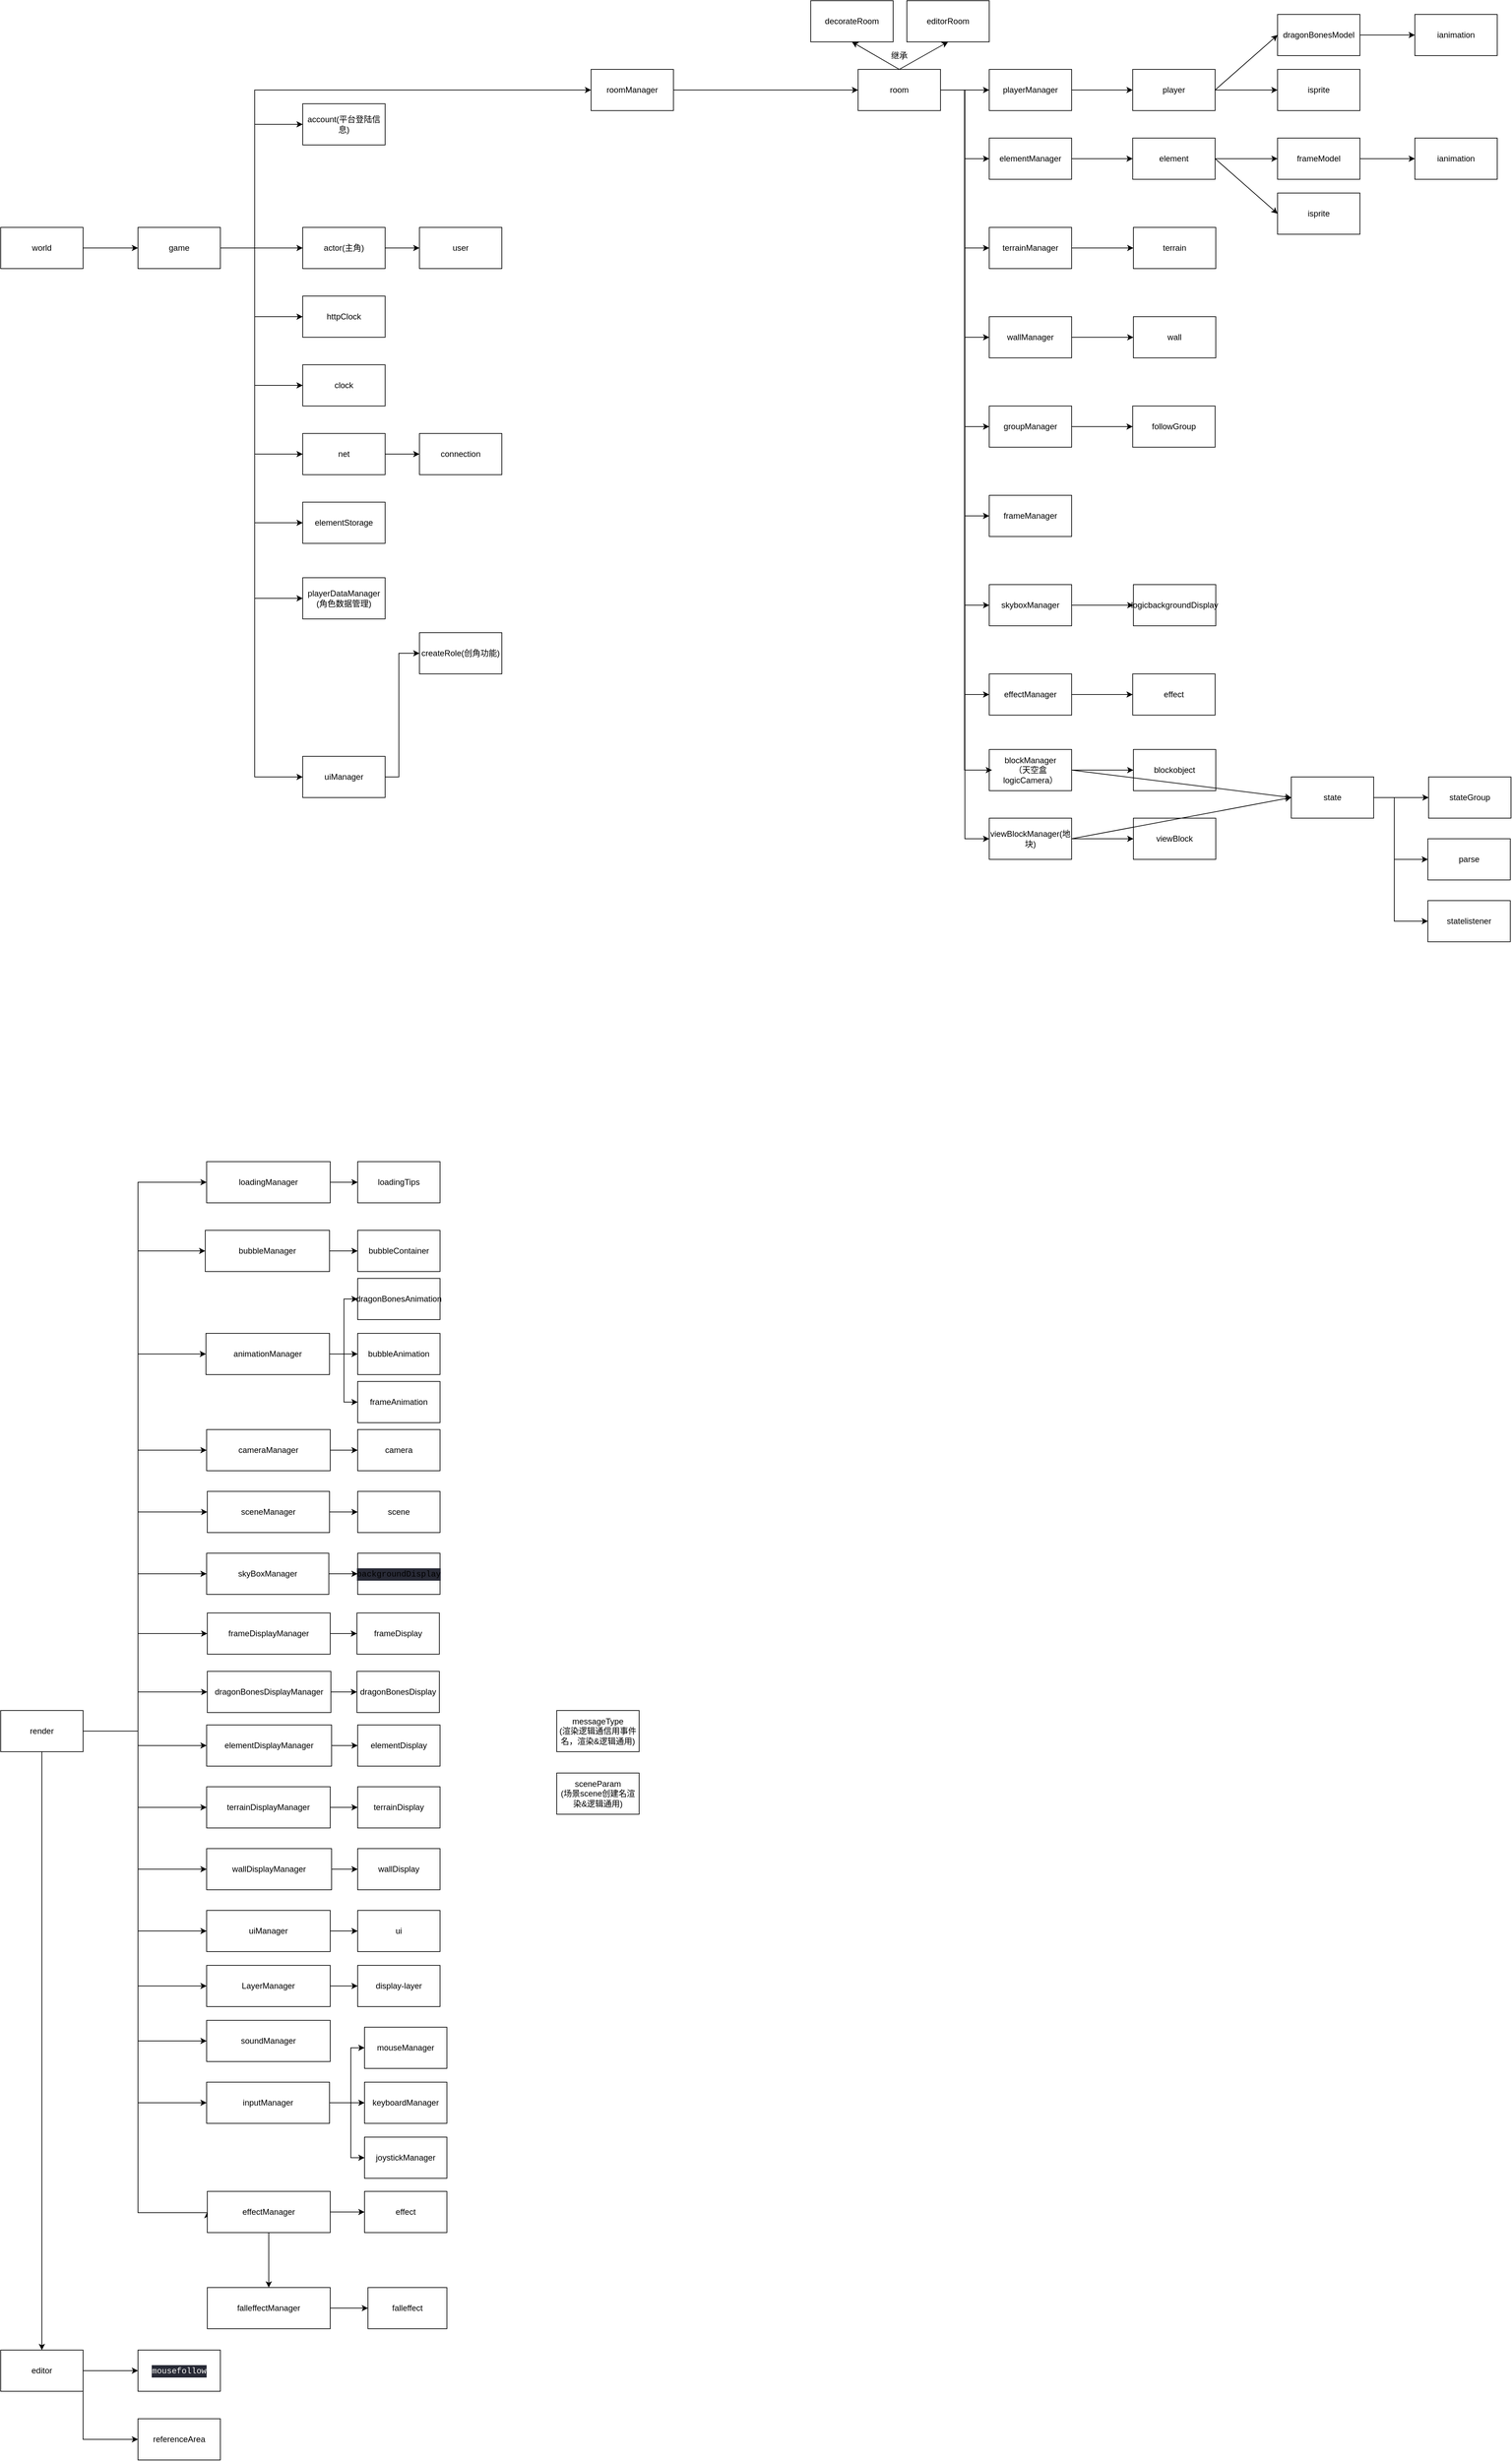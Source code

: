 <mxfile version="13.1.3">
    <diagram id="6hGFLwfOUW9BJ-s0fimq" name="Page-1">
        <mxGraphModel dx="997" dy="442" grid="1" gridSize="10" guides="1" tooltips="1" connect="1" arrows="1" fold="1" page="1" pageScale="1" pageWidth="3300" pageHeight="4681" math="0" shadow="0">
            <root>
                <mxCell id="0"/>
                <mxCell id="1" parent="0"/>
                <mxCell id="109" value="" style="edgeStyle=orthogonalEdgeStyle;rounded=0;orthogonalLoop=1;jettySize=auto;html=1;" parent="1" source="3" target="108" edge="1">
                    <mxGeometry relative="1" as="geometry">
                        <Array as="points">
                            <mxPoint x="240" y="2529"/>
                            <mxPoint x="240" y="2300"/>
                        </Array>
                    </mxGeometry>
                </mxCell>
                <mxCell id="117" value="" style="edgeStyle=orthogonalEdgeStyle;rounded=0;orthogonalLoop=1;jettySize=auto;html=1;" parent="1" source="3" target="116" edge="1">
                    <mxGeometry relative="1" as="geometry">
                        <Array as="points">
                            <mxPoint x="240" y="2529"/>
                            <mxPoint x="240" y="2210"/>
                        </Array>
                    </mxGeometry>
                </mxCell>
                <mxCell id="121" value="" style="edgeStyle=orthogonalEdgeStyle;rounded=0;orthogonalLoop=1;jettySize=auto;html=1;" parent="1" source="3" target="120" edge="1">
                    <mxGeometry relative="1" as="geometry">
                        <Array as="points">
                            <mxPoint x="240" y="2529"/>
                            <mxPoint x="240" y="2120"/>
                        </Array>
                    </mxGeometry>
                </mxCell>
                <mxCell id="125" value="" style="edgeStyle=orthogonalEdgeStyle;rounded=0;orthogonalLoop=1;jettySize=auto;html=1;" parent="1" source="3" target="124" edge="1">
                    <mxGeometry relative="1" as="geometry">
                        <Array as="points">
                            <mxPoint x="240" y="2529"/>
                            <mxPoint x="240" y="1980"/>
                        </Array>
                    </mxGeometry>
                </mxCell>
                <mxCell id="135" value="" style="edgeStyle=orthogonalEdgeStyle;rounded=0;orthogonalLoop=1;jettySize=auto;html=1;" parent="1" source="3" target="134" edge="1">
                    <mxGeometry relative="1" as="geometry">
                        <Array as="points">
                            <mxPoint x="240" y="2529"/>
                            <mxPoint x="240" y="1830"/>
                        </Array>
                    </mxGeometry>
                </mxCell>
                <mxCell id="141" value="" style="edgeStyle=orthogonalEdgeStyle;rounded=0;orthogonalLoop=1;jettySize=auto;html=1;" parent="1" source="3" target="140" edge="1">
                    <mxGeometry relative="1" as="geometry">
                        <Array as="points">
                            <mxPoint x="240" y="2529"/>
                            <mxPoint x="240" y="2550"/>
                        </Array>
                    </mxGeometry>
                </mxCell>
                <mxCell id="145" value="" style="edgeStyle=orthogonalEdgeStyle;rounded=0;orthogonalLoop=1;jettySize=auto;html=1;" parent="1" source="3" target="144" edge="1">
                    <mxGeometry relative="1" as="geometry">
                        <Array as="points">
                            <mxPoint x="240" y="2529"/>
                            <mxPoint x="240" y="2640"/>
                        </Array>
                    </mxGeometry>
                </mxCell>
                <mxCell id="149" value="" style="edgeStyle=orthogonalEdgeStyle;rounded=0;orthogonalLoop=1;jettySize=auto;html=1;entryX=0;entryY=0.5;entryDx=0;entryDy=0;" parent="1" source="3" target="77" edge="1">
                    <mxGeometry relative="1" as="geometry">
                        <mxPoint x="100" y="2419" as="targetPoint"/>
                        <Array as="points">
                            <mxPoint x="240" y="2529"/>
                            <mxPoint x="240" y="2387"/>
                        </Array>
                    </mxGeometry>
                </mxCell>
                <mxCell id="151" value="" style="edgeStyle=orthogonalEdgeStyle;rounded=0;orthogonalLoop=1;jettySize=auto;html=1;entryX=0;entryY=0.5;entryDx=0;entryDy=0;" parent="1" source="3" target="78" edge="1">
                    <mxGeometry relative="1" as="geometry">
                        <mxPoint x="100" y="2419" as="targetPoint"/>
                        <Array as="points">
                            <mxPoint x="240" y="2529"/>
                            <mxPoint x="240" y="2472"/>
                        </Array>
                    </mxGeometry>
                </mxCell>
                <mxCell id="153" value="" style="edgeStyle=orthogonalEdgeStyle;rounded=0;orthogonalLoop=1;jettySize=auto;html=1;entryX=0;entryY=0.5;entryDx=0;entryDy=0;" parent="1" source="3" target="79" edge="1">
                    <mxGeometry relative="1" as="geometry">
                        <mxPoint x="100" y="2639" as="targetPoint"/>
                        <Array as="points">
                            <mxPoint x="240" y="2529"/>
                            <mxPoint x="240" y="2820"/>
                        </Array>
                    </mxGeometry>
                </mxCell>
                <mxCell id="155" value="" style="edgeStyle=orthogonalEdgeStyle;rounded=0;orthogonalLoop=1;jettySize=auto;html=1;entryX=0;entryY=0.5;entryDx=0;entryDy=0;" parent="1" source="3" target="80" edge="1">
                    <mxGeometry relative="1" as="geometry">
                        <mxPoint x="100" y="2639" as="targetPoint"/>
                        <Array as="points">
                            <mxPoint x="240" y="2529"/>
                            <mxPoint x="240" y="2900"/>
                        </Array>
                    </mxGeometry>
                </mxCell>
                <mxCell id="157" value="" style="edgeStyle=orthogonalEdgeStyle;rounded=0;orthogonalLoop=1;jettySize=auto;html=1;entryX=0;entryY=0.5;entryDx=0;entryDy=0;" parent="1" source="3" target="104" edge="1">
                    <mxGeometry relative="1" as="geometry">
                        <mxPoint x="100" y="2639" as="targetPoint"/>
                        <Array as="points">
                            <mxPoint x="240" y="2529"/>
                            <mxPoint x="240" y="2980"/>
                        </Array>
                    </mxGeometry>
                </mxCell>
                <mxCell id="159" value="" style="edgeStyle=orthogonalEdgeStyle;rounded=0;orthogonalLoop=1;jettySize=auto;html=1;entryX=0;entryY=0.5;entryDx=0;entryDy=0;" parent="1" source="3" target="94" edge="1">
                    <mxGeometry relative="1" as="geometry">
                        <mxPoint x="290" y="3100" as="targetPoint"/>
                        <Array as="points">
                            <mxPoint x="240" y="2529"/>
                            <mxPoint x="240" y="3070"/>
                        </Array>
                    </mxGeometry>
                </mxCell>
                <mxCell id="161" value="" style="edgeStyle=orthogonalEdgeStyle;rounded=0;orthogonalLoop=1;jettySize=auto;html=1;entryX=0;entryY=0.5;entryDx=0;entryDy=0;" parent="1" source="3" target="102" edge="1">
                    <mxGeometry relative="1" as="geometry">
                        <mxPoint x="140" y="3040" as="targetPoint"/>
                        <Array as="points">
                            <mxPoint x="240" y="2529"/>
                            <mxPoint x="240" y="3230"/>
                        </Array>
                    </mxGeometry>
                </mxCell>
                <mxCell id="171" value="" style="edgeStyle=orthogonalEdgeStyle;rounded=0;orthogonalLoop=1;jettySize=auto;html=1;entryX=0;entryY=0.5;entryDx=0;entryDy=0;" parent="1" source="3" target="168" edge="1">
                    <mxGeometry relative="1" as="geometry">
                        <mxPoint x="100" y="2639" as="targetPoint"/>
                        <Array as="points">
                            <mxPoint x="240" y="2529"/>
                            <mxPoint x="240" y="2730"/>
                        </Array>
                    </mxGeometry>
                </mxCell>
                <mxCell id="173" value="" style="edgeStyle=orthogonalEdgeStyle;rounded=0;orthogonalLoop=1;jettySize=auto;html=1;" parent="1" source="3" target="172" edge="1">
                    <mxGeometry relative="1" as="geometry">
                        <Array as="points">
                            <mxPoint x="240" y="2529"/>
                            <mxPoint x="240" y="1730"/>
                        </Array>
                    </mxGeometry>
                </mxCell>
                <mxCell id="181" value="" style="edgeStyle=orthogonalEdgeStyle;rounded=0;orthogonalLoop=1;jettySize=auto;html=1;" parent="1" source="3" target="180" edge="1">
                    <mxGeometry relative="1" as="geometry"/>
                </mxCell>
                <mxCell id="3" value="render" style="rounded=0;whiteSpace=wrap;html=1;" parent="1" vertex="1">
                    <mxGeometry x="40" y="2499" width="120" height="60" as="geometry"/>
                </mxCell>
                <mxCell id="183" value="" style="edgeStyle=orthogonalEdgeStyle;rounded=0;orthogonalLoop=1;jettySize=auto;html=1;" parent="1" source="180" target="182" edge="1">
                    <mxGeometry relative="1" as="geometry"/>
                </mxCell>
                <mxCell id="185" value="" style="edgeStyle=orthogonalEdgeStyle;rounded=0;orthogonalLoop=1;jettySize=auto;html=1;" parent="1" source="180" target="184" edge="1">
                    <mxGeometry relative="1" as="geometry">
                        <Array as="points">
                            <mxPoint x="160" y="3560"/>
                        </Array>
                    </mxGeometry>
                </mxCell>
                <mxCell id="180" value="editor" style="rounded=0;whiteSpace=wrap;html=1;" parent="1" vertex="1">
                    <mxGeometry x="40" y="3430" width="120" height="60" as="geometry"/>
                </mxCell>
                <mxCell id="184" value="referenceArea" style="rounded=0;whiteSpace=wrap;html=1;" parent="1" vertex="1">
                    <mxGeometry x="240" y="3530" width="120" height="60" as="geometry"/>
                </mxCell>
                <mxCell id="182" value="&lt;div style=&quot;color: rgb(246 , 246 , 244) ; background-color: rgb(40 , 42 , 54) ; font-family: &amp;#34;menlo&amp;#34; , &amp;#34;monaco&amp;#34; , &amp;#34;courier new&amp;#34; , monospace ; line-height: 18px&quot;&gt;mousefollow&lt;/div&gt;" style="rounded=0;whiteSpace=wrap;html=1;" parent="1" vertex="1">
                    <mxGeometry x="240" y="3430" width="120" height="60" as="geometry"/>
                </mxCell>
                <mxCell id="175" value="" style="edgeStyle=orthogonalEdgeStyle;rounded=0;orthogonalLoop=1;jettySize=auto;html=1;" parent="1" source="172" target="174" edge="1">
                    <mxGeometry relative="1" as="geometry"/>
                </mxCell>
                <mxCell id="172" value="loadingManager" style="rounded=0;whiteSpace=wrap;html=1;" parent="1" vertex="1">
                    <mxGeometry x="340" y="1700" width="180" height="60" as="geometry"/>
                </mxCell>
                <mxCell id="174" value="loadingTips" style="rounded=0;whiteSpace=wrap;html=1;" parent="1" vertex="1">
                    <mxGeometry x="560" y="1700" width="120" height="60" as="geometry"/>
                </mxCell>
                <mxCell id="147" value="" style="edgeStyle=orthogonalEdgeStyle;rounded=0;orthogonalLoop=1;jettySize=auto;html=1;" parent="1" source="144" target="146" edge="1">
                    <mxGeometry relative="1" as="geometry"/>
                </mxCell>
                <mxCell id="144" value="terrainDisplayManager" style="rounded=0;whiteSpace=wrap;html=1;" parent="1" vertex="1">
                    <mxGeometry x="340" y="2610" width="180" height="60" as="geometry"/>
                </mxCell>
                <mxCell id="146" value="terrainDisplay" style="rounded=0;whiteSpace=wrap;html=1;" parent="1" vertex="1">
                    <mxGeometry x="560" y="2610" width="120" height="60" as="geometry"/>
                </mxCell>
                <mxCell id="143" value="" style="edgeStyle=orthogonalEdgeStyle;rounded=0;orthogonalLoop=1;jettySize=auto;html=1;" parent="1" source="140" target="142" edge="1">
                    <mxGeometry relative="1" as="geometry"/>
                </mxCell>
                <mxCell id="140" value="elementDisplayManager" style="rounded=0;whiteSpace=wrap;html=1;" parent="1" vertex="1">
                    <mxGeometry x="340" y="2520" width="182" height="60" as="geometry"/>
                </mxCell>
                <mxCell id="142" value="elementDisplay" style="rounded=0;whiteSpace=wrap;html=1;" parent="1" vertex="1">
                    <mxGeometry x="560" y="2520" width="120" height="60" as="geometry"/>
                </mxCell>
                <mxCell id="137" value="" style="edgeStyle=orthogonalEdgeStyle;rounded=0;orthogonalLoop=1;jettySize=auto;html=1;" parent="1" source="134" target="136" edge="1">
                    <mxGeometry relative="1" as="geometry"/>
                </mxCell>
                <mxCell id="134" value="bubbleManager" style="rounded=0;whiteSpace=wrap;html=1;" parent="1" vertex="1">
                    <mxGeometry x="338" y="1800" width="181" height="60" as="geometry"/>
                </mxCell>
                <mxCell id="136" value="bubbleContainer" style="rounded=0;whiteSpace=wrap;html=1;" parent="1" vertex="1">
                    <mxGeometry x="560" y="1800" width="120" height="60" as="geometry"/>
                </mxCell>
                <mxCell id="127" value="" style="edgeStyle=orthogonalEdgeStyle;rounded=0;orthogonalLoop=1;jettySize=auto;html=1;" parent="1" source="124" target="126" edge="1">
                    <mxGeometry relative="1" as="geometry">
                        <Array as="points">
                            <mxPoint x="540" y="1980"/>
                            <mxPoint x="540" y="1900"/>
                        </Array>
                    </mxGeometry>
                </mxCell>
                <mxCell id="131" value="" style="edgeStyle=orthogonalEdgeStyle;rounded=0;orthogonalLoop=1;jettySize=auto;html=1;" parent="1" source="124" target="130" edge="1">
                    <mxGeometry relative="1" as="geometry"/>
                </mxCell>
                <mxCell id="133" value="" style="edgeStyle=orthogonalEdgeStyle;rounded=0;orthogonalLoop=1;jettySize=auto;html=1;" parent="1" source="124" target="132" edge="1">
                    <mxGeometry relative="1" as="geometry">
                        <Array as="points">
                            <mxPoint x="540" y="1980"/>
                            <mxPoint x="540" y="2050"/>
                        </Array>
                    </mxGeometry>
                </mxCell>
                <mxCell id="124" value="animationManager" style="rounded=0;whiteSpace=wrap;html=1;" parent="1" vertex="1">
                    <mxGeometry x="339" y="1950" width="180" height="60" as="geometry"/>
                </mxCell>
                <mxCell id="132" value="frameAnimation" style="rounded=0;whiteSpace=wrap;html=1;" parent="1" vertex="1">
                    <mxGeometry x="560" y="2020" width="120" height="60" as="geometry"/>
                </mxCell>
                <mxCell id="130" value="bubbleAnimation" style="rounded=0;whiteSpace=wrap;html=1;" parent="1" vertex="1">
                    <mxGeometry x="560" y="1950" width="120" height="60" as="geometry"/>
                </mxCell>
                <mxCell id="126" value="dragonBonesAnimation" style="rounded=0;whiteSpace=wrap;html=1;" parent="1" vertex="1">
                    <mxGeometry x="560" y="1870" width="120" height="60" as="geometry"/>
                </mxCell>
                <mxCell id="123" value="" style="edgeStyle=orthogonalEdgeStyle;rounded=0;orthogonalLoop=1;jettySize=auto;html=1;" parent="1" source="120" target="122" edge="1">
                    <mxGeometry relative="1" as="geometry"/>
                </mxCell>
                <mxCell id="120" value="cameraManager" style="rounded=0;whiteSpace=wrap;html=1;" parent="1" vertex="1">
                    <mxGeometry x="340" y="2090" width="180" height="60" as="geometry"/>
                </mxCell>
                <mxCell id="122" value="camera" style="rounded=0;whiteSpace=wrap;html=1;" parent="1" vertex="1">
                    <mxGeometry x="560" y="2090" width="120" height="60" as="geometry"/>
                </mxCell>
                <mxCell id="119" value="" style="edgeStyle=orthogonalEdgeStyle;rounded=0;orthogonalLoop=1;jettySize=auto;html=1;" parent="1" source="116" target="118" edge="1">
                    <mxGeometry relative="1" as="geometry"/>
                </mxCell>
                <mxCell id="116" value="sceneManager" style="rounded=0;whiteSpace=wrap;html=1;" parent="1" vertex="1">
                    <mxGeometry x="341" y="2180" width="178" height="60" as="geometry"/>
                </mxCell>
                <mxCell id="118" value="scene" style="rounded=0;whiteSpace=wrap;html=1;" parent="1" vertex="1">
                    <mxGeometry x="560" y="2180" width="120" height="60" as="geometry"/>
                </mxCell>
                <mxCell id="111" value="" style="edgeStyle=orthogonalEdgeStyle;rounded=0;orthogonalLoop=1;jettySize=auto;html=1;" parent="1" source="108" target="110" edge="1">
                    <mxGeometry relative="1" as="geometry"/>
                </mxCell>
                <mxCell id="108" value="skyBoxManager" style="rounded=0;whiteSpace=wrap;html=1;" parent="1" vertex="1">
                    <mxGeometry x="340" y="2270" width="178" height="60" as="geometry"/>
                </mxCell>
                <mxCell id="110" value="&lt;div style=&quot;background-color: rgb(40 , 42 , 54) ; font-family: &amp;#34;menlo&amp;#34; , &amp;#34;monaco&amp;#34; , &amp;#34;courier new&amp;#34; , monospace ; line-height: 18px&quot;&gt;backgroundDisplay&lt;/div&gt;" style="rounded=0;whiteSpace=wrap;html=1;" parent="1" vertex="1">
                    <mxGeometry x="560" y="2270" width="120" height="60" as="geometry"/>
                </mxCell>
                <mxCell id="104" value="soundManager" style="rounded=0;whiteSpace=wrap;html=1;" parent="1" vertex="1">
                    <mxGeometry x="340" y="2950" width="180" height="60" as="geometry"/>
                </mxCell>
                <mxCell id="107" value="" style="edgeStyle=orthogonalEdgeStyle;rounded=0;orthogonalLoop=1;jettySize=auto;html=1;" parent="1" source="102" target="106" edge="1">
                    <mxGeometry relative="1" as="geometry"/>
                </mxCell>
                <mxCell id="177" value="" style="edgeStyle=orthogonalEdgeStyle;rounded=0;orthogonalLoop=1;jettySize=auto;html=1;" parent="1" source="102" target="176" edge="1">
                    <mxGeometry relative="1" as="geometry"/>
                </mxCell>
                <mxCell id="102" value="effectManager" style="rounded=0;whiteSpace=wrap;html=1;" parent="1" vertex="1">
                    <mxGeometry x="341" y="3199" width="179" height="60" as="geometry"/>
                </mxCell>
                <mxCell id="179" value="" style="edgeStyle=orthogonalEdgeStyle;rounded=0;orthogonalLoop=1;jettySize=auto;html=1;" parent="1" source="176" target="178" edge="1">
                    <mxGeometry relative="1" as="geometry"/>
                </mxCell>
                <mxCell id="176" value="falleffectManager" style="rounded=0;whiteSpace=wrap;html=1;" parent="1" vertex="1">
                    <mxGeometry x="341" y="3339" width="179" height="60" as="geometry"/>
                </mxCell>
                <mxCell id="178" value="falleffect" style="rounded=0;whiteSpace=wrap;html=1;" parent="1" vertex="1">
                    <mxGeometry x="575" y="3339" width="115" height="60" as="geometry"/>
                </mxCell>
                <mxCell id="106" value="effect" style="rounded=0;whiteSpace=wrap;html=1;" parent="1" vertex="1">
                    <mxGeometry x="570" y="3199" width="120" height="60" as="geometry"/>
                </mxCell>
                <mxCell id="97" value="" style="edgeStyle=orthogonalEdgeStyle;rounded=0;orthogonalLoop=1;jettySize=auto;html=1;" parent="1" source="94" target="96" edge="1">
                    <mxGeometry relative="1" as="geometry"/>
                </mxCell>
                <mxCell id="99" value="" style="edgeStyle=orthogonalEdgeStyle;rounded=0;orthogonalLoop=1;jettySize=auto;html=1;" parent="1" source="94" target="98" edge="1">
                    <mxGeometry relative="1" as="geometry">
                        <Array as="points">
                            <mxPoint x="550" y="3070"/>
                            <mxPoint x="550" y="3150"/>
                        </Array>
                    </mxGeometry>
                </mxCell>
                <mxCell id="101" value="" style="edgeStyle=orthogonalEdgeStyle;rounded=0;orthogonalLoop=1;jettySize=auto;html=1;" parent="1" source="94" target="100" edge="1">
                    <mxGeometry relative="1" as="geometry">
                        <Array as="points">
                            <mxPoint x="550" y="3070"/>
                            <mxPoint x="550" y="2990"/>
                        </Array>
                    </mxGeometry>
                </mxCell>
                <mxCell id="94" value="inputManager" style="rounded=0;whiteSpace=wrap;html=1;" parent="1" vertex="1">
                    <mxGeometry x="340" y="3040" width="179" height="60" as="geometry"/>
                </mxCell>
                <mxCell id="100" value="mouseManager" style="rounded=0;whiteSpace=wrap;html=1;" parent="1" vertex="1">
                    <mxGeometry x="570" y="2960" width="120" height="60" as="geometry"/>
                </mxCell>
                <mxCell id="98" value="joystickManager" style="rounded=0;whiteSpace=wrap;html=1;" parent="1" vertex="1">
                    <mxGeometry x="570" y="3120" width="120" height="60" as="geometry"/>
                </mxCell>
                <mxCell id="96" value="keyboardManager" style="rounded=0;whiteSpace=wrap;html=1;" parent="1" vertex="1">
                    <mxGeometry x="570" y="3040" width="120" height="60" as="geometry"/>
                </mxCell>
                <mxCell id="112" value="" style="edgeStyle=orthogonalEdgeStyle;rounded=0;orthogonalLoop=1;jettySize=auto;html=1;" parent="1" source="77" target="81" edge="1">
                    <mxGeometry relative="1" as="geometry"/>
                </mxCell>
                <mxCell id="77" value="&lt;span&gt;frameDisplayManager&lt;/span&gt;" style="rounded=0;whiteSpace=wrap;html=1;" parent="1" vertex="1">
                    <mxGeometry x="341" y="2357" width="179" height="60" as="geometry"/>
                </mxCell>
                <mxCell id="113" value="" style="edgeStyle=orthogonalEdgeStyle;rounded=0;orthogonalLoop=1;jettySize=auto;html=1;" parent="1" source="78" target="82" edge="1">
                    <mxGeometry relative="1" as="geometry"/>
                </mxCell>
                <mxCell id="78" value="&lt;span&gt;dragonBonesDisplayManager&lt;/span&gt;" style="rounded=0;whiteSpace=wrap;html=1;" parent="1" vertex="1">
                    <mxGeometry x="341" y="2442" width="180" height="60" as="geometry"/>
                </mxCell>
                <mxCell id="114" value="" style="edgeStyle=orthogonalEdgeStyle;rounded=0;orthogonalLoop=1;jettySize=auto;html=1;" parent="1" source="79" target="84" edge="1">
                    <mxGeometry relative="1" as="geometry"/>
                </mxCell>
                <mxCell id="79" value="uiManager" style="rounded=0;whiteSpace=wrap;html=1;" parent="1" vertex="1">
                    <mxGeometry x="340" y="2790" width="180" height="60" as="geometry"/>
                </mxCell>
                <mxCell id="115" value="" style="edgeStyle=orthogonalEdgeStyle;rounded=0;orthogonalLoop=1;jettySize=auto;html=1;" parent="1" source="80" target="86" edge="1">
                    <mxGeometry relative="1" as="geometry"/>
                </mxCell>
                <mxCell id="80" value="&lt;span&gt;LayerManager&lt;/span&gt;" style="rounded=0;whiteSpace=wrap;html=1;" parent="1" vertex="1">
                    <mxGeometry x="340" y="2870" width="180" height="60" as="geometry"/>
                </mxCell>
                <mxCell id="81" value="frameDisplay" style="rounded=0;whiteSpace=wrap;html=1;" parent="1" vertex="1">
                    <mxGeometry x="559" y="2357" width="120" height="60" as="geometry"/>
                </mxCell>
                <mxCell id="82" value="dragonBonesDisplay" style="rounded=0;whiteSpace=wrap;html=1;" parent="1" vertex="1">
                    <mxGeometry x="559" y="2442" width="120" height="60" as="geometry"/>
                </mxCell>
                <mxCell id="84" value="ui" style="rounded=0;whiteSpace=wrap;html=1;" parent="1" vertex="1">
                    <mxGeometry x="560" y="2790" width="120" height="60" as="geometry"/>
                </mxCell>
                <mxCell id="86" value="display-layer" style="rounded=0;whiteSpace=wrap;html=1;" parent="1" vertex="1">
                    <mxGeometry x="560" y="2870" width="120" height="60" as="geometry"/>
                </mxCell>
                <mxCell id="91" value="" style="edgeStyle=orthogonalEdgeStyle;rounded=0;orthogonalLoop=1;jettySize=auto;html=1;" parent="1" source="89" target="90" edge="1">
                    <mxGeometry relative="1" as="geometry"/>
                </mxCell>
                <mxCell id="89" value="world" style="rounded=0;whiteSpace=wrap;html=1;" parent="1" vertex="1">
                    <mxGeometry x="40" y="340" width="120" height="60" as="geometry"/>
                </mxCell>
                <mxCell id="193" value="" style="edgeStyle=orthogonalEdgeStyle;rounded=0;orthogonalLoop=1;jettySize=auto;html=1;entryX=0;entryY=0.5;entryDx=0;entryDy=0;" parent="1" source="90" target="92" edge="1">
                    <mxGeometry relative="1" as="geometry">
                        <Array as="points">
                            <mxPoint x="410" y="370"/>
                            <mxPoint x="410" y="140"/>
                        </Array>
                        <mxPoint x="770" y="140" as="targetPoint"/>
                    </mxGeometry>
                </mxCell>
                <mxCell id="221" value="" style="edgeStyle=orthogonalEdgeStyle;rounded=0;orthogonalLoop=1;jettySize=auto;html=1;" parent="1" source="90" target="220" edge="1">
                    <mxGeometry relative="1" as="geometry">
                        <Array as="points">
                            <mxPoint x="410" y="370"/>
                            <mxPoint x="410" y="190"/>
                        </Array>
                    </mxGeometry>
                </mxCell>
                <mxCell id="225" value="" style="edgeStyle=orthogonalEdgeStyle;rounded=0;orthogonalLoop=1;jettySize=auto;html=1;" parent="1" source="90" target="224" edge="1">
                    <mxGeometry relative="1" as="geometry">
                        <Array as="points">
                            <mxPoint x="398" y="370"/>
                        </Array>
                    </mxGeometry>
                </mxCell>
                <mxCell id="229" value="" style="edgeStyle=orthogonalEdgeStyle;rounded=0;orthogonalLoop=1;jettySize=auto;html=1;" parent="1" source="90" target="228" edge="1">
                    <mxGeometry relative="1" as="geometry">
                        <Array as="points">
                            <mxPoint x="410" y="370"/>
                            <mxPoint x="410" y="570"/>
                        </Array>
                    </mxGeometry>
                </mxCell>
                <mxCell id="233" value="" style="edgeStyle=orthogonalEdgeStyle;rounded=0;orthogonalLoop=1;jettySize=auto;html=1;" parent="1" source="90" target="232" edge="1">
                    <mxGeometry relative="1" as="geometry">
                        <Array as="points">
                            <mxPoint x="410" y="370"/>
                            <mxPoint x="410" y="470"/>
                        </Array>
                    </mxGeometry>
                </mxCell>
                <mxCell id="235" value="" style="edgeStyle=orthogonalEdgeStyle;rounded=0;orthogonalLoop=1;jettySize=auto;html=1;" parent="1" source="90" target="234" edge="1">
                    <mxGeometry relative="1" as="geometry">
                        <Array as="points">
                            <mxPoint x="410" y="370"/>
                            <mxPoint x="410" y="670"/>
                        </Array>
                    </mxGeometry>
                </mxCell>
                <mxCell id="286" value="" style="edgeStyle=orthogonalEdgeStyle;rounded=0;orthogonalLoop=1;jettySize=auto;html=1;" parent="1" source="90" target="285" edge="1">
                    <mxGeometry relative="1" as="geometry">
                        <Array as="points">
                            <mxPoint x="410" y="370"/>
                            <mxPoint x="410" y="770"/>
                        </Array>
                    </mxGeometry>
                </mxCell>
                <mxCell id="314" value="" style="edgeStyle=orthogonalEdgeStyle;rounded=0;orthogonalLoop=1;jettySize=auto;html=1;" edge="1" parent="1" source="90" target="313">
                    <mxGeometry relative="1" as="geometry">
                        <Array as="points">
                            <mxPoint x="410" y="370"/>
                            <mxPoint x="410" y="1140"/>
                        </Array>
                    </mxGeometry>
                </mxCell>
                <mxCell id="318" value="" style="edgeStyle=orthogonalEdgeStyle;rounded=0;orthogonalLoop=1;jettySize=auto;html=1;" edge="1" parent="1" source="90" target="317">
                    <mxGeometry relative="1" as="geometry">
                        <Array as="points">
                            <mxPoint x="410" y="370"/>
                            <mxPoint x="410" y="880"/>
                        </Array>
                    </mxGeometry>
                </mxCell>
                <mxCell id="90" value="game" style="rounded=0;whiteSpace=wrap;html=1;" parent="1" vertex="1">
                    <mxGeometry x="240" y="340" width="120" height="60" as="geometry"/>
                </mxCell>
                <mxCell id="317" value="playerDataManager&lt;br&gt;(角色数据管理)" style="rounded=0;whiteSpace=wrap;html=1;" vertex="1" parent="1">
                    <mxGeometry x="480" y="850" width="120" height="60" as="geometry"/>
                </mxCell>
                <mxCell id="316" value="" style="edgeStyle=orthogonalEdgeStyle;rounded=0;orthogonalLoop=1;jettySize=auto;html=1;" edge="1" parent="1" source="313" target="315">
                    <mxGeometry relative="1" as="geometry">
                        <Array as="points">
                            <mxPoint x="620" y="1140"/>
                            <mxPoint x="620" y="960"/>
                        </Array>
                    </mxGeometry>
                </mxCell>
                <mxCell id="313" value="uiManager&lt;br&gt;" style="rounded=0;whiteSpace=wrap;html=1;" vertex="1" parent="1">
                    <mxGeometry x="480" y="1110" width="120" height="60" as="geometry"/>
                </mxCell>
                <mxCell id="285" value="elementStorage" style="rounded=0;whiteSpace=wrap;html=1;" parent="1" vertex="1">
                    <mxGeometry x="480" y="740" width="120" height="60" as="geometry"/>
                </mxCell>
                <mxCell id="237" value="" style="edgeStyle=orthogonalEdgeStyle;rounded=0;orthogonalLoop=1;jettySize=auto;html=1;" parent="1" source="234" target="236" edge="1">
                    <mxGeometry relative="1" as="geometry"/>
                </mxCell>
                <mxCell id="234" value="net" style="rounded=0;whiteSpace=wrap;html=1;" parent="1" vertex="1">
                    <mxGeometry x="480" y="640" width="120" height="60" as="geometry"/>
                </mxCell>
                <mxCell id="236" value="connection" style="rounded=0;whiteSpace=wrap;html=1;" parent="1" vertex="1">
                    <mxGeometry x="650" y="640" width="120" height="60" as="geometry"/>
                </mxCell>
                <mxCell id="232" value="httpClock" style="rounded=0;whiteSpace=wrap;html=1;" parent="1" vertex="1">
                    <mxGeometry x="480" y="440" width="120" height="60" as="geometry"/>
                </mxCell>
                <mxCell id="228" value="clock" style="rounded=0;whiteSpace=wrap;html=1;" parent="1" vertex="1">
                    <mxGeometry x="480" y="540" width="120" height="60" as="geometry"/>
                </mxCell>
                <mxCell id="227" value="" style="edgeStyle=orthogonalEdgeStyle;rounded=0;orthogonalLoop=1;jettySize=auto;html=1;" parent="1" source="224" target="226" edge="1">
                    <mxGeometry relative="1" as="geometry"/>
                </mxCell>
                <mxCell id="224" value="actor(主角)" style="rounded=0;whiteSpace=wrap;html=1;" parent="1" vertex="1">
                    <mxGeometry x="480" y="340" width="120" height="60" as="geometry"/>
                </mxCell>
                <mxCell id="226" value="user" style="rounded=0;whiteSpace=wrap;html=1;" parent="1" vertex="1">
                    <mxGeometry x="650" y="340" width="120" height="60" as="geometry"/>
                </mxCell>
                <mxCell id="220" value="account(平台登陆信息)" style="rounded=0;whiteSpace=wrap;html=1;" parent="1" vertex="1">
                    <mxGeometry x="480" y="160" width="120" height="60" as="geometry"/>
                </mxCell>
                <mxCell id="276" value="" style="edgeStyle=orthogonalEdgeStyle;rounded=0;orthogonalLoop=1;jettySize=auto;html=1;" parent="1" source="248" target="275" edge="1">
                    <mxGeometry relative="1" as="geometry"/>
                </mxCell>
                <mxCell id="248" value="effectManager" style="rounded=0;whiteSpace=wrap;html=1;" parent="1" vertex="1">
                    <mxGeometry x="1480" y="990" width="120" height="60" as="geometry"/>
                </mxCell>
                <mxCell id="275" value="effect" style="rounded=0;whiteSpace=wrap;html=1;" parent="1" vertex="1">
                    <mxGeometry x="1689" y="990" width="120" height="60" as="geometry"/>
                </mxCell>
                <mxCell id="274" value="" style="edgeStyle=orthogonalEdgeStyle;rounded=0;orthogonalLoop=1;jettySize=auto;html=1;" parent="1" source="246" target="273" edge="1">
                    <mxGeometry relative="1" as="geometry"/>
                </mxCell>
                <mxCell id="246" value="skyboxManager" style="rounded=0;whiteSpace=wrap;html=1;" parent="1" vertex="1">
                    <mxGeometry x="1480" y="860" width="120" height="60" as="geometry"/>
                </mxCell>
                <mxCell id="273" value="logicbackgroundDisplay" style="rounded=0;whiteSpace=wrap;html=1;" parent="1" vertex="1">
                    <mxGeometry x="1690" y="860" width="120" height="60" as="geometry"/>
                </mxCell>
                <mxCell id="244" value="frameManager" style="rounded=0;whiteSpace=wrap;html=1;" parent="1" vertex="1">
                    <mxGeometry x="1480" y="730" width="120" height="60" as="geometry"/>
                </mxCell>
                <mxCell id="278" value="" style="edgeStyle=orthogonalEdgeStyle;rounded=0;orthogonalLoop=1;jettySize=auto;html=1;" parent="1" source="242" target="277" edge="1">
                    <mxGeometry relative="1" as="geometry"/>
                </mxCell>
                <mxCell id="242" value="groupManager" style="rounded=0;whiteSpace=wrap;html=1;" parent="1" vertex="1">
                    <mxGeometry x="1480" y="600" width="120" height="60" as="geometry"/>
                </mxCell>
                <mxCell id="277" value="followGroup" style="rounded=0;whiteSpace=wrap;html=1;" parent="1" vertex="1">
                    <mxGeometry x="1689" y="600" width="120" height="60" as="geometry"/>
                </mxCell>
                <mxCell id="253" value="" style="edgeStyle=orthogonalEdgeStyle;rounded=0;orthogonalLoop=1;jettySize=auto;html=1;" parent="1" source="240" target="252" edge="1">
                    <mxGeometry relative="1" as="geometry"/>
                </mxCell>
                <mxCell id="240" value="wallManager" style="rounded=0;whiteSpace=wrap;html=1;" parent="1" vertex="1">
                    <mxGeometry x="1480" y="470" width="120" height="60" as="geometry"/>
                </mxCell>
                <mxCell id="252" value="wall" style="rounded=0;whiteSpace=wrap;html=1;" parent="1" vertex="1">
                    <mxGeometry x="1690" y="470" width="120" height="60" as="geometry"/>
                </mxCell>
                <mxCell id="251" value="" style="edgeStyle=orthogonalEdgeStyle;rounded=0;orthogonalLoop=1;jettySize=auto;html=1;" parent="1" source="238" target="250" edge="1">
                    <mxGeometry relative="1" as="geometry"/>
                </mxCell>
                <mxCell id="238" value="terrainManager" style="rounded=0;whiteSpace=wrap;html=1;" parent="1" vertex="1">
                    <mxGeometry x="1480" y="340" width="120" height="60" as="geometry"/>
                </mxCell>
                <mxCell id="250" value="terrain" style="rounded=0;whiteSpace=wrap;html=1;" parent="1" vertex="1">
                    <mxGeometry x="1690" y="340" width="120" height="60" as="geometry"/>
                </mxCell>
                <mxCell id="219" value="" style="edgeStyle=orthogonalEdgeStyle;rounded=0;orthogonalLoop=1;jettySize=auto;html=1;" parent="1" source="216" target="218" edge="1">
                    <mxGeometry relative="1" as="geometry"/>
                </mxCell>
                <mxCell id="216" value="blockManager&lt;br&gt;（天空盒logicCamera）" style="rounded=0;whiteSpace=wrap;html=1;" parent="1" vertex="1">
                    <mxGeometry x="1480" y="1100" width="120" height="60" as="geometry"/>
                </mxCell>
                <mxCell id="290" value="" style="edgeStyle=orthogonalEdgeStyle;rounded=0;orthogonalLoop=1;jettySize=auto;html=1;" parent="1" source="287" target="289" edge="1">
                    <mxGeometry relative="1" as="geometry"/>
                </mxCell>
                <mxCell id="287" value="viewBlockManager(地块)" style="rounded=0;whiteSpace=wrap;html=1;" parent="1" vertex="1">
                    <mxGeometry x="1480" y="1200" width="120" height="60" as="geometry"/>
                </mxCell>
                <mxCell id="289" value="viewBlock" style="rounded=0;whiteSpace=wrap;html=1;" parent="1" vertex="1">
                    <mxGeometry x="1690" y="1200" width="120" height="60" as="geometry"/>
                </mxCell>
                <mxCell id="218" value="blockobject" style="rounded=0;whiteSpace=wrap;html=1;" parent="1" vertex="1">
                    <mxGeometry x="1690" y="1100" width="120" height="60" as="geometry"/>
                </mxCell>
                <mxCell id="198" value="" style="edgeStyle=orthogonalEdgeStyle;rounded=0;orthogonalLoop=1;jettySize=auto;html=1;" parent="1" source="195" target="197" edge="1">
                    <mxGeometry relative="1" as="geometry"/>
                </mxCell>
                <mxCell id="195" value="playerManager" style="rounded=0;whiteSpace=wrap;html=1;" parent="1" vertex="1">
                    <mxGeometry x="1480" y="110" width="120" height="60" as="geometry"/>
                </mxCell>
                <mxCell id="204" value="" style="edgeStyle=orthogonalEdgeStyle;rounded=0;orthogonalLoop=1;jettySize=auto;html=1;" parent="1" source="199" target="203" edge="1">
                    <mxGeometry relative="1" as="geometry"/>
                </mxCell>
                <mxCell id="199" value="elementManager" style="rounded=0;whiteSpace=wrap;html=1;" parent="1" vertex="1">
                    <mxGeometry x="1480" y="210" width="120" height="60" as="geometry"/>
                </mxCell>
                <mxCell id="208" value="" style="edgeStyle=orthogonalEdgeStyle;rounded=0;orthogonalLoop=1;jettySize=auto;html=1;" parent="1" source="203" target="207" edge="1">
                    <mxGeometry relative="1" as="geometry"/>
                </mxCell>
                <mxCell id="203" value="element" style="rounded=0;whiteSpace=wrap;html=1;" parent="1" vertex="1">
                    <mxGeometry x="1689" y="210" width="120" height="60" as="geometry"/>
                </mxCell>
                <mxCell id="281" value="" style="edgeStyle=orthogonalEdgeStyle;rounded=0;orthogonalLoop=1;jettySize=auto;html=1;" parent="1" source="207" target="280" edge="1">
                    <mxGeometry relative="1" as="geometry"/>
                </mxCell>
                <mxCell id="207" value="frameModel" style="rounded=0;whiteSpace=wrap;html=1;" parent="1" vertex="1">
                    <mxGeometry x="1900" y="210" width="120" height="60" as="geometry"/>
                </mxCell>
                <mxCell id="280" value="ianimation" style="rounded=0;whiteSpace=wrap;html=1;" parent="1" vertex="1">
                    <mxGeometry x="2100" y="210" width="120" height="60" as="geometry"/>
                </mxCell>
                <mxCell id="212" value="" style="edgeStyle=orthogonalEdgeStyle;rounded=0;orthogonalLoop=1;jettySize=auto;html=1;" parent="1" source="197" target="211" edge="1">
                    <mxGeometry relative="1" as="geometry"/>
                </mxCell>
                <mxCell id="197" value="player" style="rounded=0;whiteSpace=wrap;html=1;" parent="1" vertex="1">
                    <mxGeometry x="1689" y="110" width="120" height="60" as="geometry"/>
                </mxCell>
                <mxCell id="211" value="isprite" style="rounded=0;whiteSpace=wrap;html=1;" parent="1" vertex="1">
                    <mxGeometry x="1900" y="110" width="120" height="60" as="geometry"/>
                </mxCell>
                <mxCell id="283" value="" style="edgeStyle=orthogonalEdgeStyle;rounded=0;orthogonalLoop=1;jettySize=auto;html=1;" parent="1" source="205" target="282" edge="1">
                    <mxGeometry relative="1" as="geometry"/>
                </mxCell>
                <mxCell id="205" value="dragonBonesModel" style="rounded=0;whiteSpace=wrap;html=1;" parent="1" vertex="1">
                    <mxGeometry x="1900" y="30" width="120" height="60" as="geometry"/>
                </mxCell>
                <mxCell id="282" value="ianimation" style="rounded=0;whiteSpace=wrap;html=1;" parent="1" vertex="1">
                    <mxGeometry x="2100" y="30" width="120" height="60" as="geometry"/>
                </mxCell>
                <mxCell id="187" value="" style="edgeStyle=orthogonalEdgeStyle;rounded=0;orthogonalLoop=1;jettySize=auto;html=1;" parent="1" source="92" target="186" edge="1">
                    <mxGeometry relative="1" as="geometry">
                        <Array as="points">
                            <mxPoint x="1080" y="140"/>
                            <mxPoint x="1080" y="140"/>
                        </Array>
                    </mxGeometry>
                </mxCell>
                <mxCell id="92" value="roomManager" style="rounded=0;whiteSpace=wrap;html=1;" parent="1" vertex="1">
                    <mxGeometry x="900" y="110" width="120" height="60" as="geometry"/>
                </mxCell>
                <mxCell id="190" value="editorRoom" style="rounded=0;whiteSpace=wrap;html=1;" parent="1" vertex="1">
                    <mxGeometry x="1360" y="10" width="120" height="60" as="geometry"/>
                </mxCell>
                <mxCell id="188" value="decorateRoom" style="rounded=0;whiteSpace=wrap;html=1;" parent="1" vertex="1">
                    <mxGeometry x="1220" y="10" width="120" height="60" as="geometry"/>
                </mxCell>
                <mxCell id="258" value="" style="edgeStyle=orthogonalEdgeStyle;rounded=0;orthogonalLoop=1;jettySize=auto;html=1;" parent="1" source="186" target="195" edge="1">
                    <mxGeometry relative="1" as="geometry"/>
                </mxCell>
                <mxCell id="260" value="" style="edgeStyle=orthogonalEdgeStyle;rounded=0;orthogonalLoop=1;jettySize=auto;html=1;entryX=0;entryY=0.5;entryDx=0;entryDy=0;" parent="1" source="186" target="199" edge="1">
                    <mxGeometry relative="1" as="geometry">
                        <mxPoint x="1349" y="250" as="targetPoint"/>
                    </mxGeometry>
                </mxCell>
                <mxCell id="262" value="" style="edgeStyle=orthogonalEdgeStyle;rounded=0;orthogonalLoop=1;jettySize=auto;html=1;entryX=0;entryY=0.5;entryDx=0;entryDy=0;" parent="1" source="186" target="238" edge="1">
                    <mxGeometry relative="1" as="geometry">
                        <mxPoint x="1349" y="250" as="targetPoint"/>
                    </mxGeometry>
                </mxCell>
                <mxCell id="264" value="" style="edgeStyle=orthogonalEdgeStyle;rounded=0;orthogonalLoop=1;jettySize=auto;html=1;entryX=0;entryY=0.5;entryDx=0;entryDy=0;" parent="1" source="186" target="240" edge="1">
                    <mxGeometry relative="1" as="geometry">
                        <mxPoint x="1349" y="250" as="targetPoint"/>
                    </mxGeometry>
                </mxCell>
                <mxCell id="266" value="" style="edgeStyle=orthogonalEdgeStyle;rounded=0;orthogonalLoop=1;jettySize=auto;html=1;entryX=0;entryY=0.5;entryDx=0;entryDy=0;" parent="1" source="186" target="242" edge="1">
                    <mxGeometry relative="1" as="geometry">
                        <mxPoint x="1349" y="250" as="targetPoint"/>
                    </mxGeometry>
                </mxCell>
                <mxCell id="268" value="" style="edgeStyle=orthogonalEdgeStyle;rounded=0;orthogonalLoop=1;jettySize=auto;html=1;entryX=0;entryY=0.5;entryDx=0;entryDy=0;" parent="1" source="186" target="244" edge="1">
                    <mxGeometry relative="1" as="geometry">
                        <mxPoint x="1440" y="680" as="targetPoint"/>
                    </mxGeometry>
                </mxCell>
                <mxCell id="270" value="" style="edgeStyle=orthogonalEdgeStyle;rounded=0;orthogonalLoop=1;jettySize=auto;html=1;entryX=0;entryY=0.5;entryDx=0;entryDy=0;" parent="1" source="186" target="246" edge="1">
                    <mxGeometry relative="1" as="geometry">
                        <mxPoint x="1420" y="810" as="targetPoint"/>
                    </mxGeometry>
                </mxCell>
                <mxCell id="272" value="" style="edgeStyle=orthogonalEdgeStyle;rounded=0;orthogonalLoop=1;jettySize=auto;html=1;entryX=0;entryY=0.5;entryDx=0;entryDy=0;" parent="1" source="186" target="248" edge="1">
                    <mxGeometry relative="1" as="geometry">
                        <mxPoint x="1420" y="900" as="targetPoint"/>
                    </mxGeometry>
                </mxCell>
                <mxCell id="292" value="" style="edgeStyle=orthogonalEdgeStyle;rounded=0;orthogonalLoop=1;jettySize=auto;html=1;entryX=0;entryY=0.5;entryDx=0;entryDy=0;" parent="1" source="186" target="287" edge="1">
                    <mxGeometry relative="1" as="geometry">
                        <mxPoint x="1350" y="1030" as="targetPoint"/>
                    </mxGeometry>
                </mxCell>
                <mxCell id="186" value="room" style="rounded=0;whiteSpace=wrap;html=1;" parent="1" vertex="1">
                    <mxGeometry x="1289" y="110" width="120" height="60" as="geometry"/>
                </mxCell>
                <mxCell id="167" value="" style="edgeStyle=orthogonalEdgeStyle;rounded=0;orthogonalLoop=1;jettySize=auto;html=1;" parent="1" source="168" target="169" edge="1">
                    <mxGeometry relative="1" as="geometry"/>
                </mxCell>
                <mxCell id="168" value="wallDisplayManager" style="rounded=0;whiteSpace=wrap;html=1;" parent="1" vertex="1">
                    <mxGeometry x="340" y="2700" width="182" height="60" as="geometry"/>
                </mxCell>
                <mxCell id="169" value="wallDisplay" style="rounded=0;whiteSpace=wrap;html=1;" parent="1" vertex="1">
                    <mxGeometry x="560" y="2700" width="120" height="60" as="geometry"/>
                </mxCell>
                <mxCell id="213" value="" style="endArrow=classic;html=1;exitX=1;exitY=0.5;exitDx=0;exitDy=0;entryX=0;entryY=0.5;entryDx=0;entryDy=0;" parent="1" source="197" target="205" edge="1">
                    <mxGeometry width="50" height="50" relative="1" as="geometry">
                        <mxPoint x="1520" y="190" as="sourcePoint"/>
                        <mxPoint x="1570" y="140" as="targetPoint"/>
                    </mxGeometry>
                </mxCell>
                <mxCell id="214" value="isprite" style="rounded=0;whiteSpace=wrap;html=1;" parent="1" vertex="1">
                    <mxGeometry x="1900" y="290" width="120" height="60" as="geometry"/>
                </mxCell>
                <mxCell id="215" value="" style="endArrow=classic;html=1;entryX=0;entryY=0.5;entryDx=0;entryDy=0;exitX=1;exitY=0.5;exitDx=0;exitDy=0;" parent="1" source="203" target="214" edge="1">
                    <mxGeometry width="50" height="50" relative="1" as="geometry">
                        <mxPoint x="1520" y="190" as="sourcePoint"/>
                        <mxPoint x="1570" y="140" as="targetPoint"/>
                    </mxGeometry>
                </mxCell>
                <mxCell id="256" value="" style="endArrow=classic;html=1;entryX=0.5;entryY=1;entryDx=0;entryDy=0;exitX=0.5;exitY=0;exitDx=0;exitDy=0;" parent="1" source="186" target="188" edge="1">
                    <mxGeometry width="50" height="50" relative="1" as="geometry">
                        <mxPoint x="1500" y="250" as="sourcePoint"/>
                        <mxPoint x="1550" y="200" as="targetPoint"/>
                    </mxGeometry>
                </mxCell>
                <mxCell id="257" value="" style="endArrow=classic;html=1;entryX=0.5;entryY=1;entryDx=0;entryDy=0;exitX=0.5;exitY=0;exitDx=0;exitDy=0;" parent="1" source="186" target="190" edge="1">
                    <mxGeometry width="50" height="50" relative="1" as="geometry">
                        <mxPoint x="1500" y="250" as="sourcePoint"/>
                        <mxPoint x="1550" y="200" as="targetPoint"/>
                    </mxGeometry>
                </mxCell>
                <mxCell id="279" value="继承" style="text;html=1;strokeColor=none;fillColor=none;align=center;verticalAlign=middle;whiteSpace=wrap;rounded=0;" parent="1" vertex="1">
                    <mxGeometry x="1329" y="80" width="40" height="20" as="geometry"/>
                </mxCell>
                <mxCell id="284" value="" style="edgeStyle=orthogonalEdgeStyle;rounded=0;orthogonalLoop=1;jettySize=auto;html=1;entryX=0;entryY=0.5;entryDx=0;entryDy=0;exitX=1;exitY=0.5;exitDx=0;exitDy=0;" parent="1" edge="1">
                    <mxGeometry relative="1" as="geometry">
                        <mxPoint x="1484" y="1130" as="targetPoint"/>
                        <mxPoint x="1413" y="140" as="sourcePoint"/>
                        <Array as="points">
                            <mxPoint x="1444" y="140"/>
                            <mxPoint x="1444" y="1130"/>
                        </Array>
                    </mxGeometry>
                </mxCell>
                <mxCell id="301" value="" style="edgeStyle=orthogonalEdgeStyle;rounded=0;orthogonalLoop=1;jettySize=auto;html=1;" edge="1" parent="1" source="304" target="307">
                    <mxGeometry relative="1" as="geometry"/>
                </mxCell>
                <mxCell id="302" value="" style="edgeStyle=orthogonalEdgeStyle;rounded=0;orthogonalLoop=1;jettySize=auto;html=1;" edge="1" parent="1" source="304" target="306">
                    <mxGeometry relative="1" as="geometry">
                        <Array as="points">
                            <mxPoint x="2070" y="1170"/>
                            <mxPoint x="2070" y="1260"/>
                        </Array>
                    </mxGeometry>
                </mxCell>
                <mxCell id="303" value="" style="edgeStyle=orthogonalEdgeStyle;rounded=0;orthogonalLoop=1;jettySize=auto;html=1;" edge="1" parent="1" source="304" target="305">
                    <mxGeometry relative="1" as="geometry">
                        <Array as="points">
                            <mxPoint x="2070" y="1170"/>
                            <mxPoint x="2070" y="1350"/>
                        </Array>
                    </mxGeometry>
                </mxCell>
                <mxCell id="304" value="state" style="rounded=0;whiteSpace=wrap;html=1;" vertex="1" parent="1">
                    <mxGeometry x="1920" y="1140" width="120" height="60" as="geometry"/>
                </mxCell>
                <mxCell id="305" value="statelistener" style="rounded=0;whiteSpace=wrap;html=1;" vertex="1" parent="1">
                    <mxGeometry x="2119" y="1320" width="120" height="60" as="geometry"/>
                </mxCell>
                <mxCell id="306" value="parse&lt;br&gt;" style="rounded=0;whiteSpace=wrap;html=1;" vertex="1" parent="1">
                    <mxGeometry x="2119" y="1230" width="120" height="60" as="geometry"/>
                </mxCell>
                <mxCell id="307" value="stateGroup" style="rounded=0;whiteSpace=wrap;html=1;" vertex="1" parent="1">
                    <mxGeometry x="2120" y="1140" width="120" height="60" as="geometry"/>
                </mxCell>
                <mxCell id="308" value="" style="endArrow=classic;html=1;entryX=0;entryY=0.5;entryDx=0;entryDy=0;" edge="1" parent="1" target="304">
                    <mxGeometry width="50" height="50" relative="1" as="geometry">
                        <mxPoint x="1600" y="1230" as="sourcePoint"/>
                        <mxPoint x="1940" y="1140" as="targetPoint"/>
                    </mxGeometry>
                </mxCell>
                <mxCell id="309" value="" style="endArrow=classic;html=1;entryX=0;entryY=0.5;entryDx=0;entryDy=0;exitX=1;exitY=0.5;exitDx=0;exitDy=0;" edge="1" parent="1" source="216" target="304">
                    <mxGeometry width="50" height="50" relative="1" as="geometry">
                        <mxPoint x="1890" y="1220" as="sourcePoint"/>
                        <mxPoint x="1940" y="1170" as="targetPoint"/>
                    </mxGeometry>
                </mxCell>
                <mxCell id="315" value="createRole(创角功能)" style="rounded=0;whiteSpace=wrap;html=1;" vertex="1" parent="1">
                    <mxGeometry x="650" y="930" width="120" height="60" as="geometry"/>
                </mxCell>
                <mxCell id="319" value="messageType&lt;br&gt;(渲染逻辑通信用事件名，渲染&amp;amp;逻辑通用)" style="rounded=0;whiteSpace=wrap;html=1;" vertex="1" parent="1">
                    <mxGeometry x="850" y="2499" width="120" height="60" as="geometry"/>
                </mxCell>
                <mxCell id="320" value="sceneParam&lt;br&gt;(场景scene创建名渲染&amp;amp;逻辑通用)" style="rounded=0;whiteSpace=wrap;html=1;" vertex="1" parent="1">
                    <mxGeometry x="850" y="2590" width="120" height="60" as="geometry"/>
                </mxCell>
            </root>
        </mxGraphModel>
    </diagram>
</mxfile>